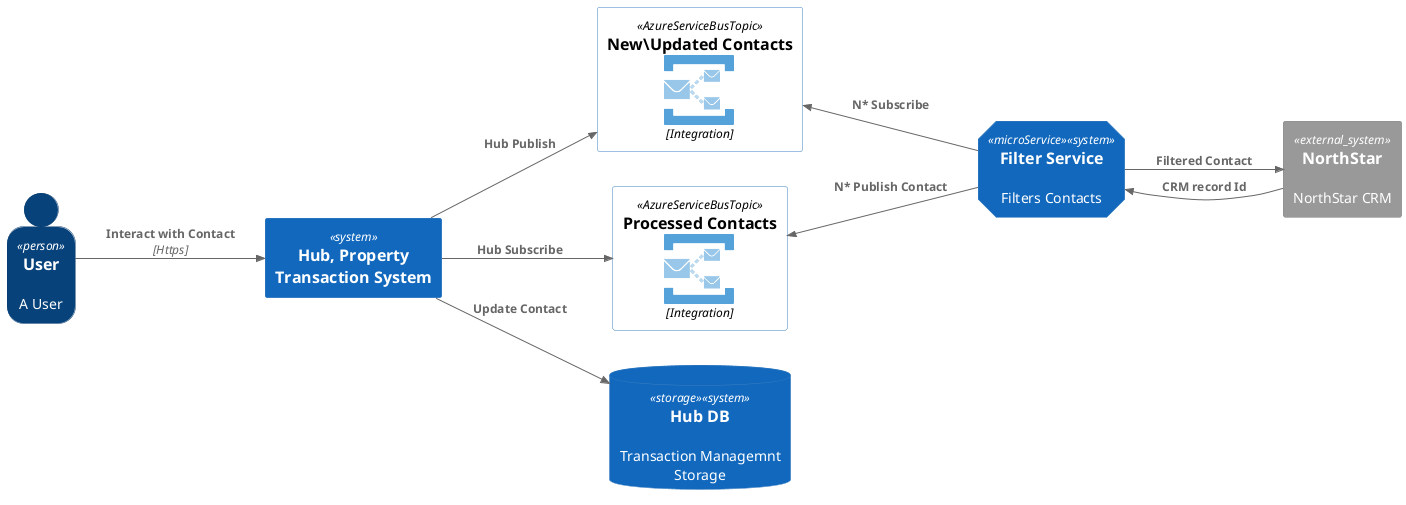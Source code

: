 @startuml
!include <C4/C4_Container>
!include <azure/AzureCommon>
!include <azure/Integration/AzureServiceBusTopic>

'LAYOUT_WITH_LEGEND()
LAYOUT_LEFT_RIGHT()
AddElementTag("microService", $shape=EightSidedShape(), $fontColor="white", $legendText="micro service\neight sided")
AddElementTag("storage", $shape=RoundedBoxShape(), $fontColor="white")

SHOW_PERSON_OUTLINE()
Person( user, User, "A User")
System(hub, "Hub, Property Transaction System") 
System(app, "Filter Service", "Filters Contacts ", $tags = "microService")  
SystemDb(hubDb, "Hub DB", "Transaction Managemnt Storage", $tags = "storage")
AzureServiceBusTopic(toNS, "New\Updated Contacts", "Integration")
AzureServiceBusTopic(fromNS, "Processed Contacts", "Integration")
System_Ext(ns, "NorthStar", "NorthStar CRM")

Rel(user, hub, "Interact with Contact", "Https")

Rel(hub, hubDb, "Update Contact")
Rel(hub, toNS, "Hub Publish")
Rel(hub, fromNS, "Hub Subscribe")
Rel_U(app, fromNS, "N* Publish Contact")
Rel_U(app, toNS, "N* Subscribe")

Rel(app, ns, "Filtered Contact")
Rel(ns, app, "CRM record Id")


@enduml